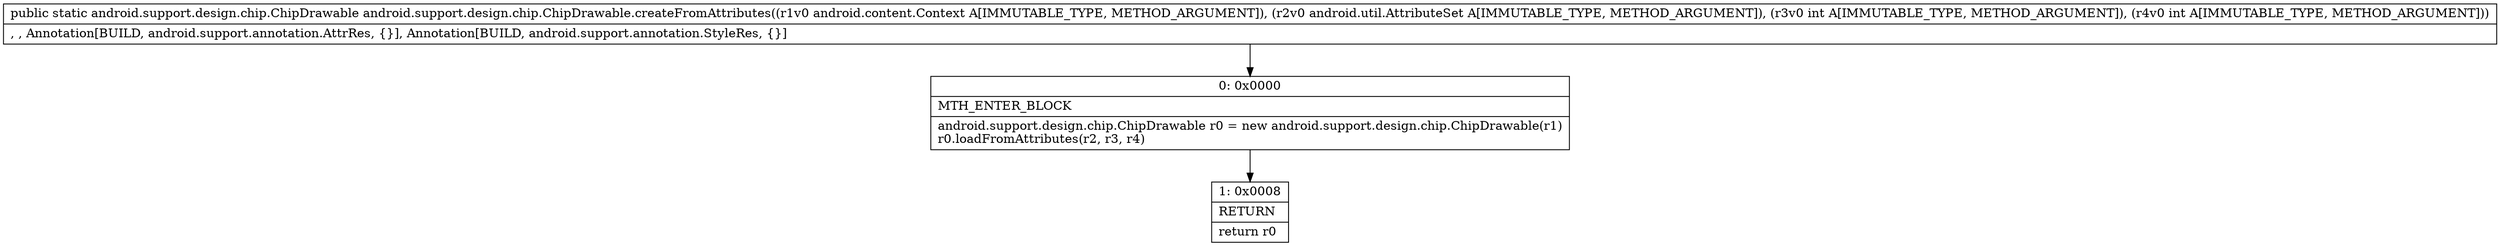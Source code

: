 digraph "CFG forandroid.support.design.chip.ChipDrawable.createFromAttributes(Landroid\/content\/Context;Landroid\/util\/AttributeSet;II)Landroid\/support\/design\/chip\/ChipDrawable;" {
Node_0 [shape=record,label="{0\:\ 0x0000|MTH_ENTER_BLOCK\l|android.support.design.chip.ChipDrawable r0 = new android.support.design.chip.ChipDrawable(r1)\lr0.loadFromAttributes(r2, r3, r4)\l}"];
Node_1 [shape=record,label="{1\:\ 0x0008|RETURN\l|return r0\l}"];
MethodNode[shape=record,label="{public static android.support.design.chip.ChipDrawable android.support.design.chip.ChipDrawable.createFromAttributes((r1v0 android.content.Context A[IMMUTABLE_TYPE, METHOD_ARGUMENT]), (r2v0 android.util.AttributeSet A[IMMUTABLE_TYPE, METHOD_ARGUMENT]), (r3v0 int A[IMMUTABLE_TYPE, METHOD_ARGUMENT]), (r4v0 int A[IMMUTABLE_TYPE, METHOD_ARGUMENT]))  | , , Annotation[BUILD, android.support.annotation.AttrRes, \{\}], Annotation[BUILD, android.support.annotation.StyleRes, \{\}]\l}"];
MethodNode -> Node_0;
Node_0 -> Node_1;
}

